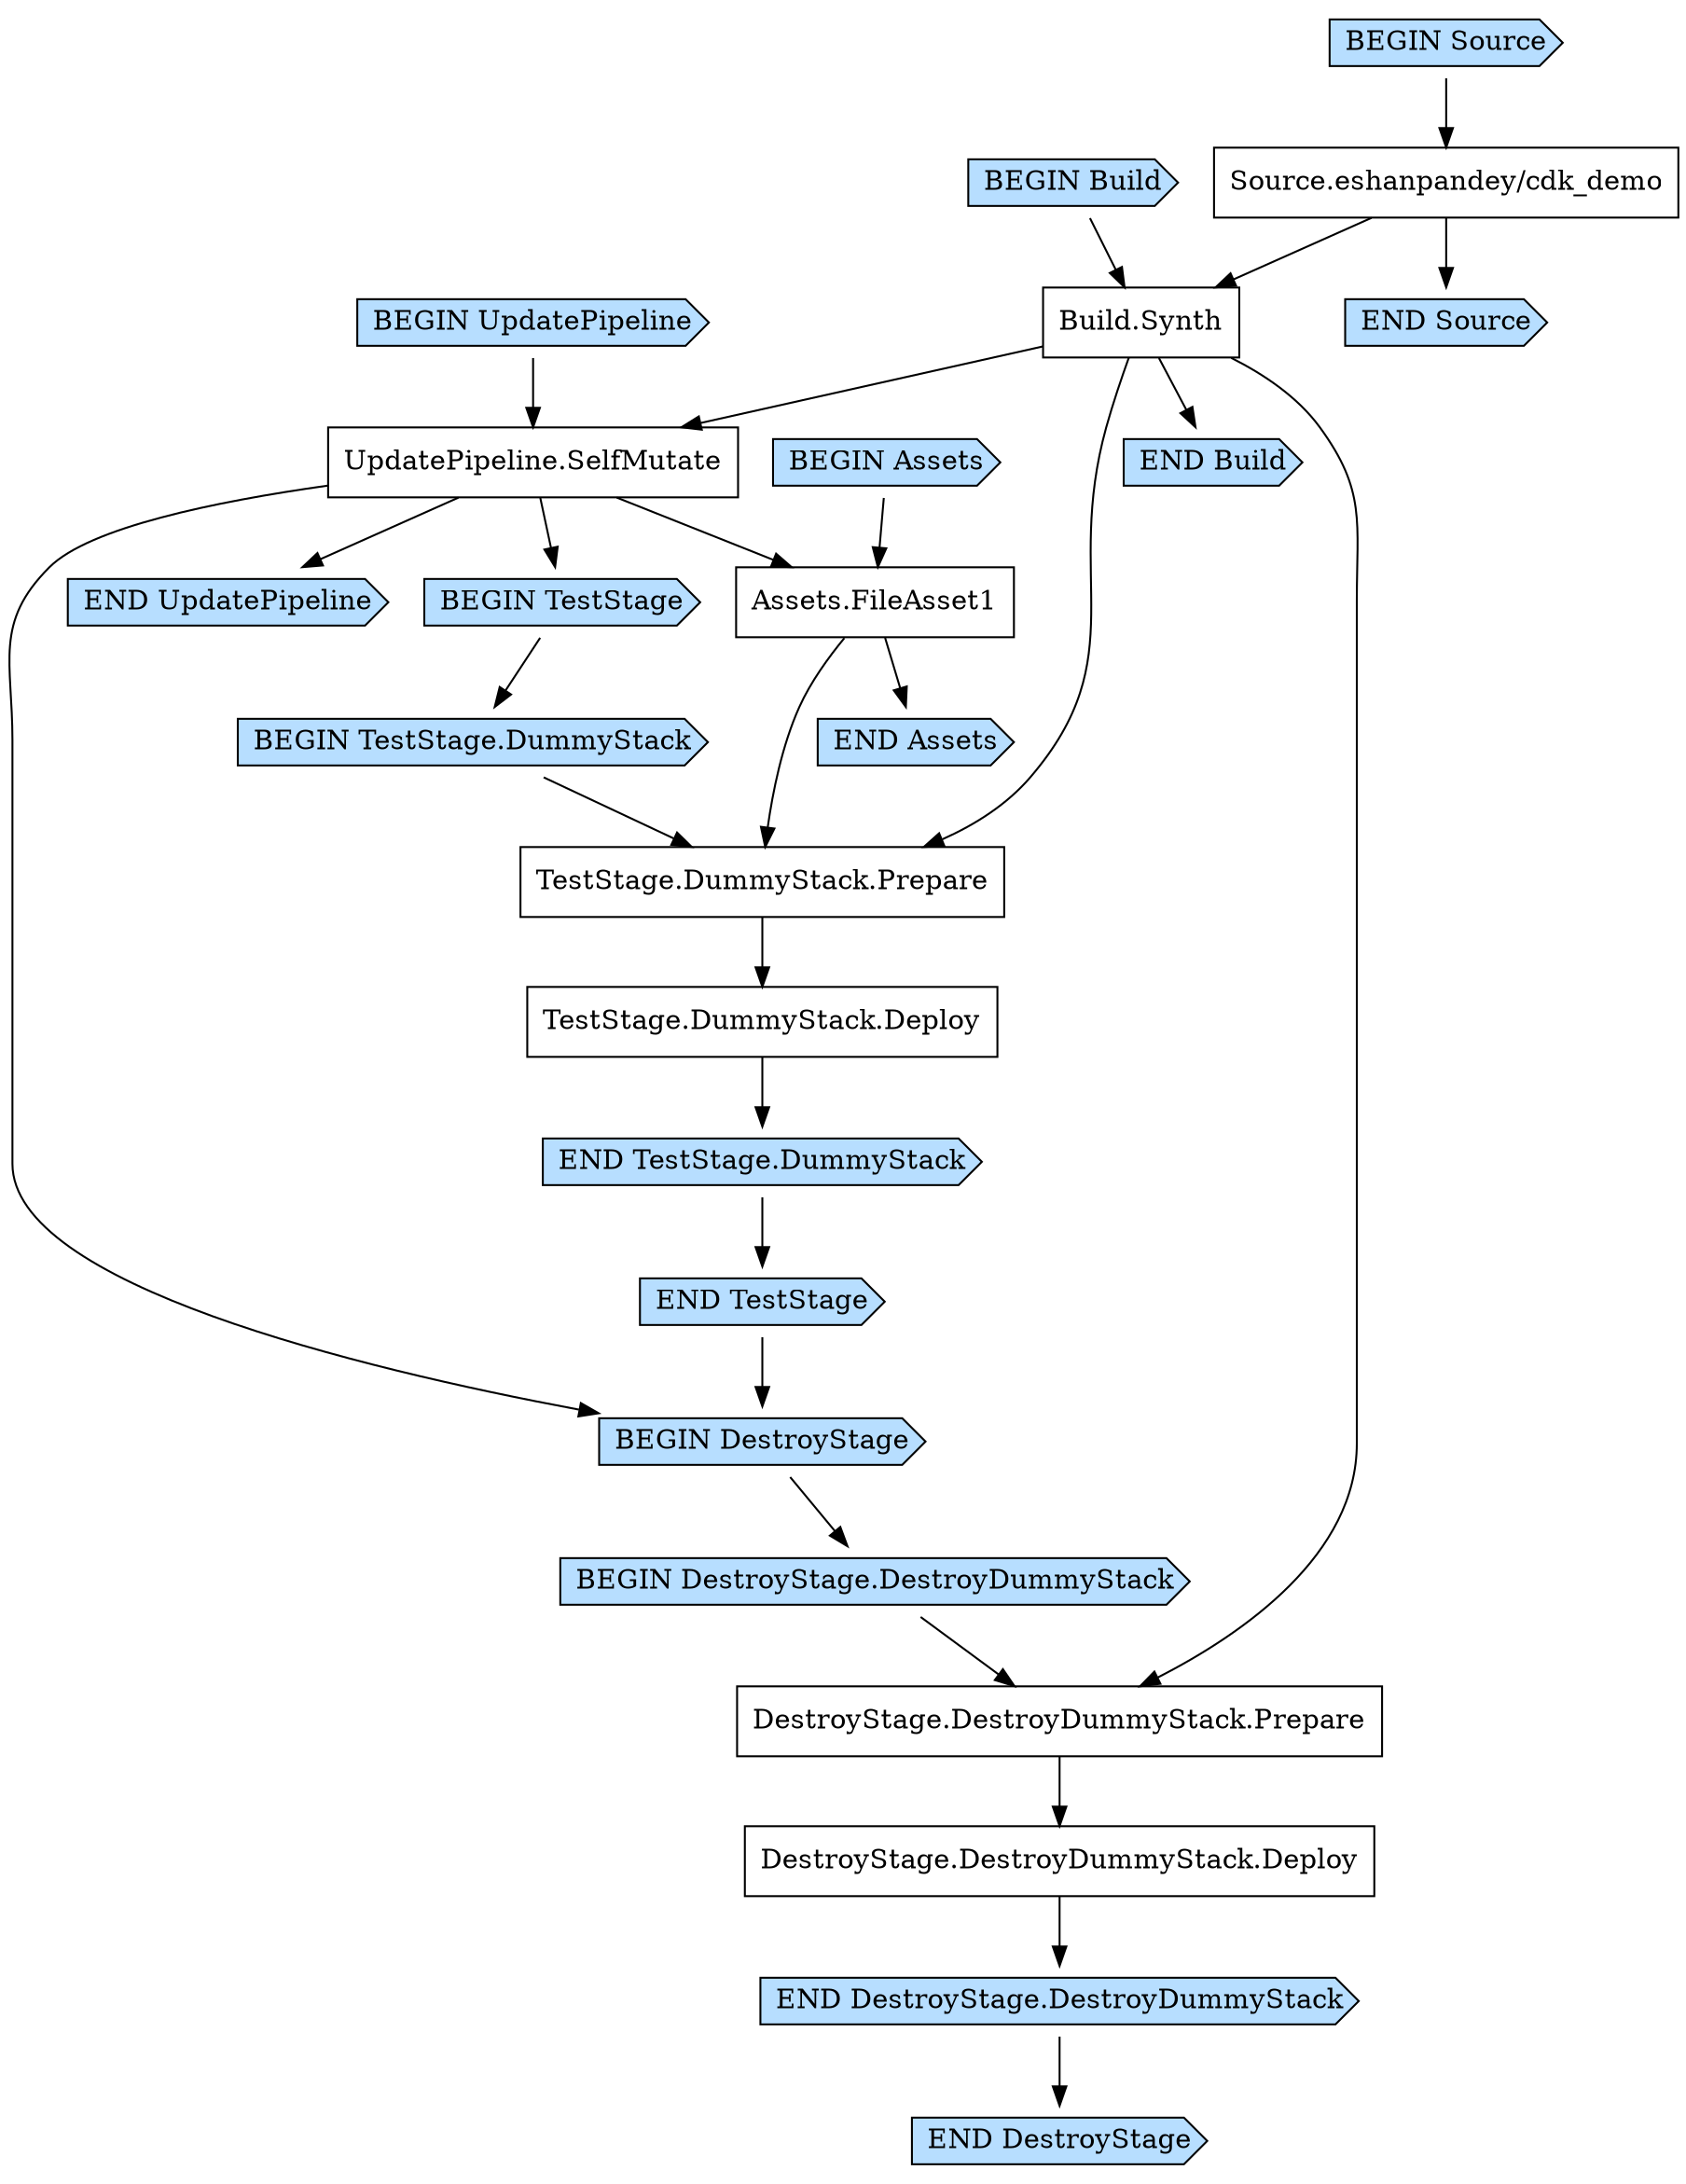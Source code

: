 digraph G {
  # Arrows represent an "unlocks" relationship (opposite of dependency). So chosen
  # because the layout looks more natural that way.
  # To represent subgraph dependencies, subgraphs are represented by BEGIN/END nodes.
  # To render: `dot -Tsvg PipelineStackPipeline9DB740AF.dot > graph.svg`, open in a browser.
  node [shape="box"];
"BEGIN Build" [shape="cds", style="filled", fillcolor="#b7deff"];
"END Build" [shape="cds", style="filled", fillcolor="#b7deff"];
"Build.Synth";
"Source.eshanpandey/cdk_demo" -> "Build.Synth";
"BEGIN Build" -> "Build.Synth";
"Build.Synth" -> "END Build";
"BEGIN UpdatePipeline" [shape="cds", style="filled", fillcolor="#b7deff"];
"END UpdatePipeline" [shape="cds", style="filled", fillcolor="#b7deff"];
"UpdatePipeline.SelfMutate";
"Build.Synth" -> "UpdatePipeline.SelfMutate";
"BEGIN UpdatePipeline" -> "UpdatePipeline.SelfMutate";
"UpdatePipeline.SelfMutate" -> "END UpdatePipeline";
"BEGIN Assets" [shape="cds", style="filled", fillcolor="#b7deff"];
"END Assets" [shape="cds", style="filled", fillcolor="#b7deff"];
"Assets.FileAsset1";
"UpdatePipeline.SelfMutate" -> "Assets.FileAsset1";
"BEGIN Assets" -> "Assets.FileAsset1";
"Assets.FileAsset1" -> "END Assets";
"BEGIN TestStage" [shape="cds", style="filled", fillcolor="#b7deff"];
"END TestStage" [shape="cds", style="filled", fillcolor="#b7deff"];
"UpdatePipeline.SelfMutate" -> "BEGIN TestStage";
"BEGIN TestStage.DummyStack" [shape="cds", style="filled", fillcolor="#b7deff"];
"END TestStage.DummyStack" [shape="cds", style="filled", fillcolor="#b7deff"];
"TestStage.DummyStack.Deploy";
"TestStage.DummyStack.Prepare" -> "TestStage.DummyStack.Deploy";
"TestStage.DummyStack.Prepare";
"Build.Synth" -> "TestStage.DummyStack.Prepare";
"Assets.FileAsset1" -> "TestStage.DummyStack.Prepare";
"BEGIN TestStage.DummyStack" -> "TestStage.DummyStack.Prepare";
"TestStage.DummyStack.Deploy" -> "END TestStage.DummyStack";
"BEGIN TestStage" -> "BEGIN TestStage.DummyStack";
"END TestStage.DummyStack" -> "END TestStage";
"BEGIN DestroyStage" [shape="cds", style="filled", fillcolor="#b7deff"];
"END DestroyStage" [shape="cds", style="filled", fillcolor="#b7deff"];
"UpdatePipeline.SelfMutate" -> "BEGIN DestroyStage";
"END TestStage" -> "BEGIN DestroyStage";
"BEGIN DestroyStage.DestroyDummyStack" [shape="cds", style="filled", fillcolor="#b7deff"];
"END DestroyStage.DestroyDummyStack" [shape="cds", style="filled", fillcolor="#b7deff"];
"DestroyStage.DestroyDummyStack.Deploy";
"DestroyStage.DestroyDummyStack.Prepare" -> "DestroyStage.DestroyDummyStack.Deploy";
"DestroyStage.DestroyDummyStack.Prepare";
"Build.Synth" -> "DestroyStage.DestroyDummyStack.Prepare";
"BEGIN DestroyStage.DestroyDummyStack" -> "DestroyStage.DestroyDummyStack.Prepare";
"DestroyStage.DestroyDummyStack.Deploy" -> "END DestroyStage.DestroyDummyStack";
"BEGIN DestroyStage" -> "BEGIN DestroyStage.DestroyDummyStack";
"END DestroyStage.DestroyDummyStack" -> "END DestroyStage";
"BEGIN Source" [shape="cds", style="filled", fillcolor="#b7deff"];
"END Source" [shape="cds", style="filled", fillcolor="#b7deff"];
"Source.eshanpandey/cdk_demo";
"BEGIN Source" -> "Source.eshanpandey/cdk_demo";
"Source.eshanpandey/cdk_demo" -> "END Source";
}